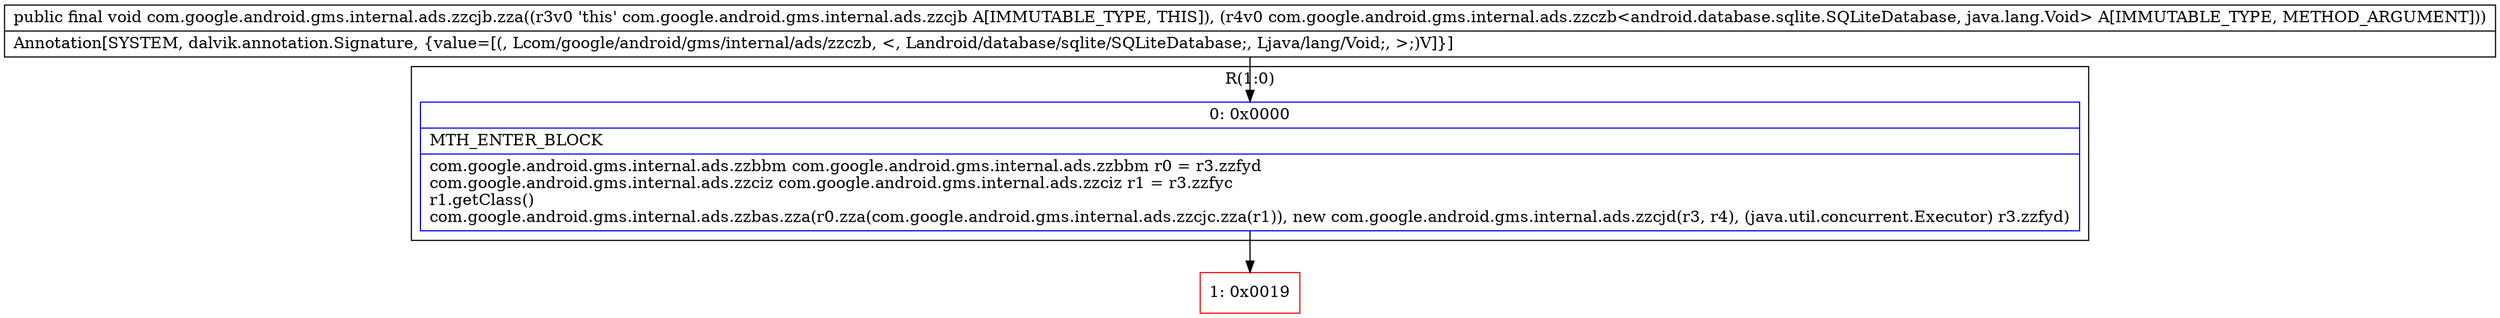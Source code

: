 digraph "CFG forcom.google.android.gms.internal.ads.zzcjb.zza(Lcom\/google\/android\/gms\/internal\/ads\/zzczb;)V" {
subgraph cluster_Region_370427621 {
label = "R(1:0)";
node [shape=record,color=blue];
Node_0 [shape=record,label="{0\:\ 0x0000|MTH_ENTER_BLOCK\l|com.google.android.gms.internal.ads.zzbbm com.google.android.gms.internal.ads.zzbbm r0 = r3.zzfyd\lcom.google.android.gms.internal.ads.zzciz com.google.android.gms.internal.ads.zzciz r1 = r3.zzfyc\lr1.getClass()\lcom.google.android.gms.internal.ads.zzbas.zza(r0.zza(com.google.android.gms.internal.ads.zzcjc.zza(r1)), new com.google.android.gms.internal.ads.zzcjd(r3, r4), (java.util.concurrent.Executor) r3.zzfyd)\l}"];
}
Node_1 [shape=record,color=red,label="{1\:\ 0x0019}"];
MethodNode[shape=record,label="{public final void com.google.android.gms.internal.ads.zzcjb.zza((r3v0 'this' com.google.android.gms.internal.ads.zzcjb A[IMMUTABLE_TYPE, THIS]), (r4v0 com.google.android.gms.internal.ads.zzczb\<android.database.sqlite.SQLiteDatabase, java.lang.Void\> A[IMMUTABLE_TYPE, METHOD_ARGUMENT]))  | Annotation[SYSTEM, dalvik.annotation.Signature, \{value=[(, Lcom\/google\/android\/gms\/internal\/ads\/zzczb, \<, Landroid\/database\/sqlite\/SQLiteDatabase;, Ljava\/lang\/Void;, \>;)V]\}]\l}"];
MethodNode -> Node_0;
Node_0 -> Node_1;
}

